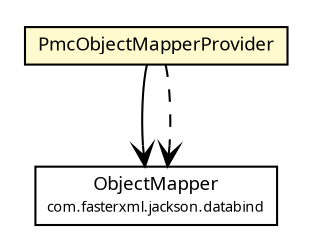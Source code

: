 #!/usr/local/bin/dot
#
# Class diagram 
# Generated by UMLGraph version R5_6-24-gf6e263 (http://www.umlgraph.org/)
#

digraph G {
	edge [fontname="Trebuchet MS",fontsize=10,labelfontname="Trebuchet MS",labelfontsize=10];
	node [fontname="Trebuchet MS",fontsize=10,shape=plaintext];
	nodesep=0.25;
	ranksep=0.5;
	// org.maxur.perfmodel.backend.rest.PmcObjectMapperProvider
	c917 [label=<<table title="org.maxur.perfmodel.backend.rest.PmcObjectMapperProvider" border="0" cellborder="1" cellspacing="0" cellpadding="2" port="p" bgcolor="lemonChiffon" href="./PmcObjectMapperProvider.html">
		<tr><td><table border="0" cellspacing="0" cellpadding="1">
<tr><td align="center" balign="center"><font face="Trebuchet MS"> PmcObjectMapperProvider </font></td></tr>
		</table></td></tr>
		</table>>, URL="./PmcObjectMapperProvider.html", fontname="Trebuchet MS", fontcolor="black", fontsize=9.0];
	// org.maxur.perfmodel.backend.rest.PmcObjectMapperProvider NAVASSOC com.fasterxml.jackson.databind.ObjectMapper
	c917:p -> c990:p [taillabel="", label="", headlabel="", fontname="Trebuchet MS", fontcolor="black", fontsize=10.0, color="black", arrowhead=open];
	// org.maxur.perfmodel.backend.rest.PmcObjectMapperProvider DEPEND com.fasterxml.jackson.databind.ObjectMapper
	c917:p -> c990:p [taillabel="", label="", headlabel="", fontname="Trebuchet MS", fontcolor="black", fontsize=10.0, color="black", arrowhead=open, style=dashed];
	// com.fasterxml.jackson.databind.ObjectMapper
	c990 [label=<<table title="com.fasterxml.jackson.databind.ObjectMapper" border="0" cellborder="1" cellspacing="0" cellpadding="2" port="p" href="http://java.sun.com/j2se/1.4.2/docs/api/com/fasterxml/jackson/databind/ObjectMapper.html">
		<tr><td><table border="0" cellspacing="0" cellpadding="1">
<tr><td align="center" balign="center"><font face="Trebuchet MS"> ObjectMapper </font></td></tr>
<tr><td align="center" balign="center"><font face="Trebuchet MS" point-size="7.0"> com.fasterxml.jackson.databind </font></td></tr>
		</table></td></tr>
		</table>>, URL="http://java.sun.com/j2se/1.4.2/docs/api/com/fasterxml/jackson/databind/ObjectMapper.html", fontname="Trebuchet MS", fontcolor="black", fontsize=9.0];
}

